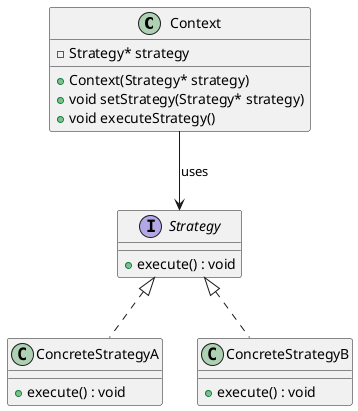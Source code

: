 @startuml

class Context {
    - Strategy* strategy
    + Context(Strategy* strategy)
    + void setStrategy(Strategy* strategy)
    + void executeStrategy()
}

interface Strategy {
    + execute() : void
}

class ConcreteStrategyA {
    + execute() : void
}

class ConcreteStrategyB {
    + execute() : void
}

Context --> Strategy : uses
Strategy <|.. ConcreteStrategyA
Strategy <|.. ConcreteStrategyB

@enduml